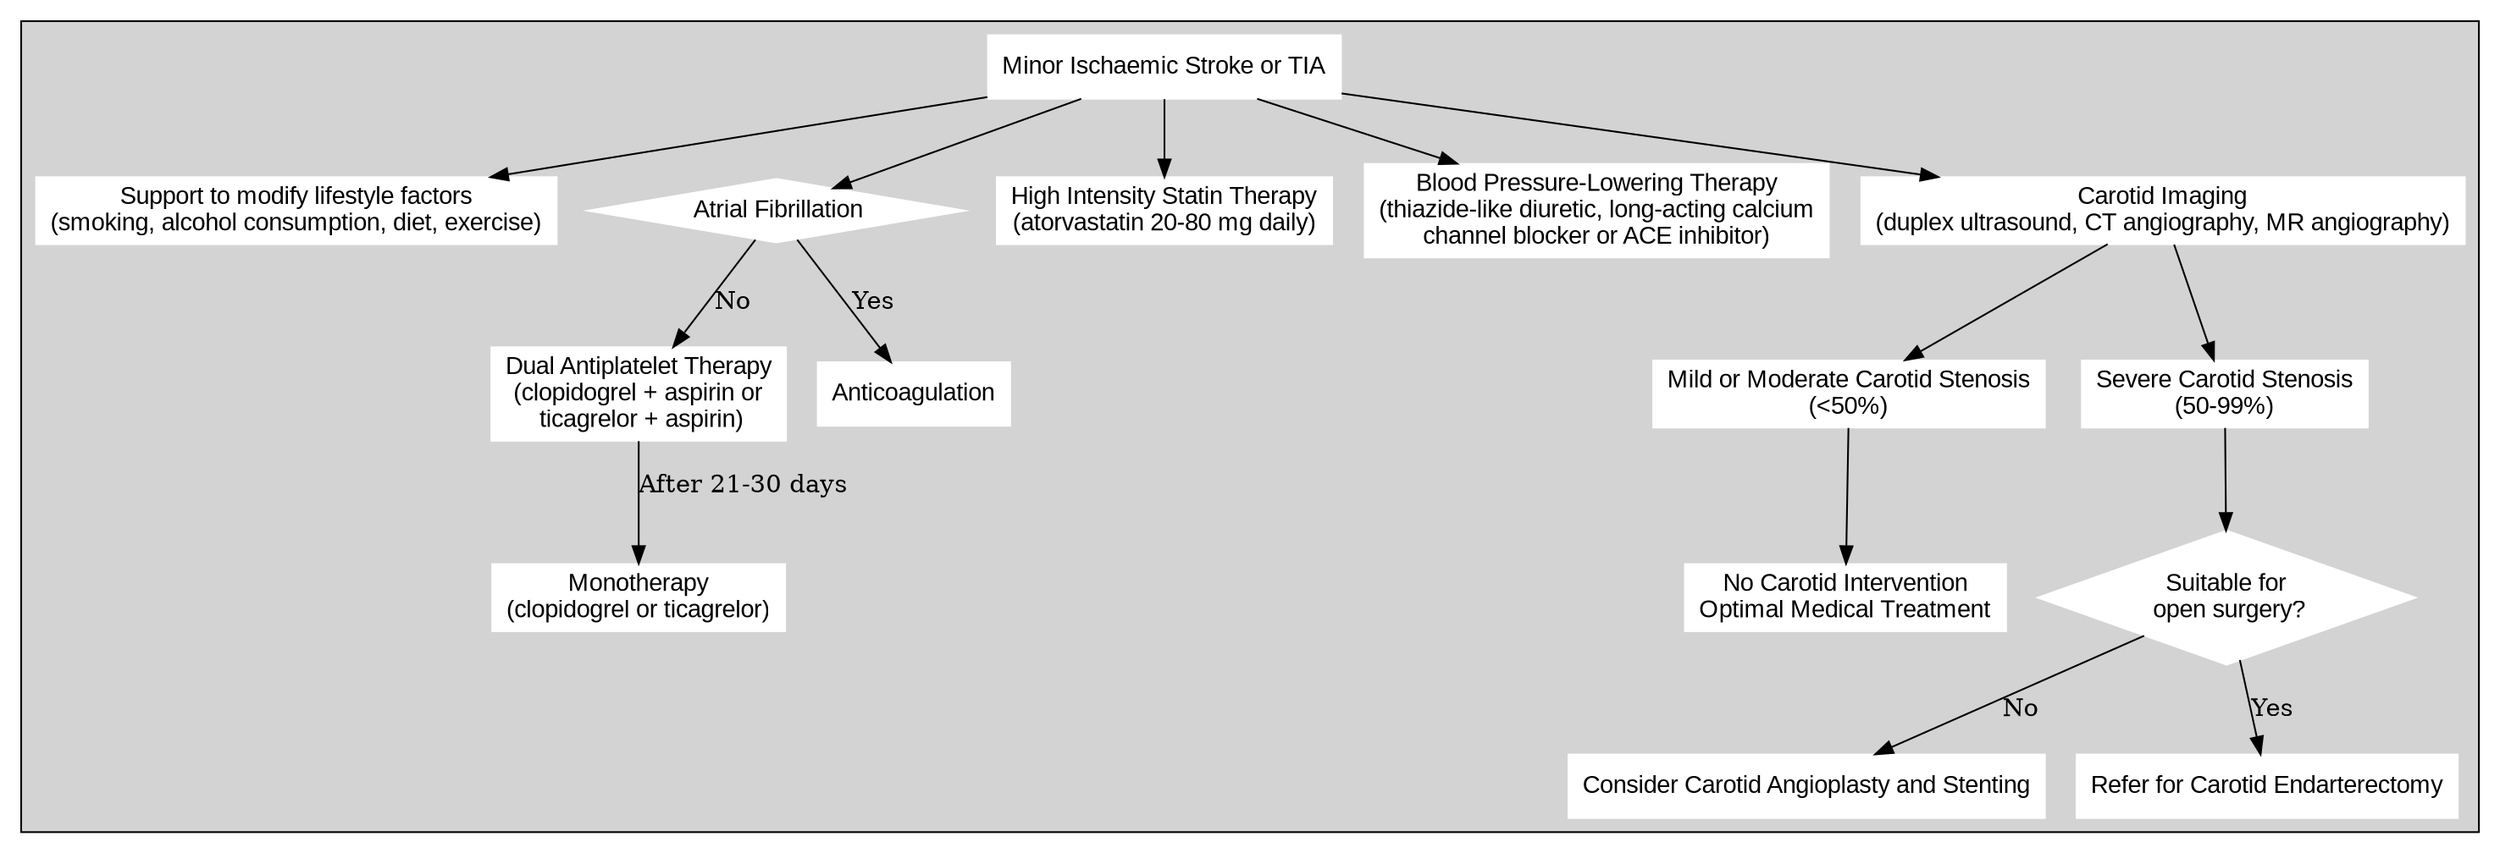 digraph StrokeGuidelines {
    rankdir=TB;
    node [shape=box, style=rounded, fontname="Arial"];

    subgraph cluster_0 {
        
        style=filled;
        node [style=filled, color=white];

        MinorStrokeOrTIA [label="Minor Ischaemic Stroke or TIA"];
        LifestyleModification [label="Support to modify lifestyle factors\n(smoking, alcohol consumption, diet, exercise)"];
        AtrialFibrillationCheck [label=" Atrial Fibrillation" shape="diamond"];
        HighIntensityStatin [label="High Intensity Statin Therapy\n(atorvastatin 20-80 mg daily)"];
        BloodPressureTherapy [label="Blood Pressure-Lowering Therapy\n(thiazide-like diuretic, long-acting calcium\nchannel blocker or ACE inhibitor)"];
        DualAntiplateletTherapy [label="Dual Antiplatelet Therapy\n(clopidogrel + aspirin or\n ticagrelor + aspirin)"];
        Monotherapy [label="Monotherapy\n(clopidogrel or ticagrelor)"];
        AnticoagulationTherapy [label="Anticoagulation"];
        CarotidImaging [label="Carotid Imaging\n(duplex ultrasound, CT angiography, MR angiography)"];
        NoIntervention [label="No Carotid Intervention\nOptimal Medical Treatment"];
        MildModerateCarotidStenosis [label="Mild or Moderate Carotid Stenosis\n(<50%)"];
        SevereCarotidStenosis [label="Severe Carotid Stenosis\n(50-99%)"];
        CarotidAngioplasty [label="Consider Carotid Angioplasty and Stenting"];
        SuitableForSurgery [label="Suitable for\n open surgery?" shape="diamond"];
        ReferForEndarterectomy [label="Refer for Carotid Endarterectomy"];

        MinorStrokeOrTIA -> LifestyleModification;
        MinorStrokeOrTIA -> AtrialFibrillationCheck;
        MinorStrokeOrTIA -> HighIntensityStatin;
        MinorStrokeOrTIA -> BloodPressureTherapy;
        DualAntiplateletTherapy -> Monotherapy [label="After 21-30 days"];
        AtrialFibrillationCheck -> DualAntiplateletTherapy [label="No"];
        AtrialFibrillationCheck -> AnticoagulationTherapy [label="Yes"];
        MinorStrokeOrTIA -> CarotidImaging ;
        CarotidImaging -> MildModerateCarotidStenosis;
        CarotidImaging -> SevereCarotidStenosis;
        MildModerateCarotidStenosis -> NoIntervention;
        SevereCarotidStenosis -> SuitableForSurgery;
        SuitableForSurgery -> CarotidAngioplasty [label="No"];
        SuitableForSurgery -> ReferForEndarterectomy [label="Yes"];
    }
}
